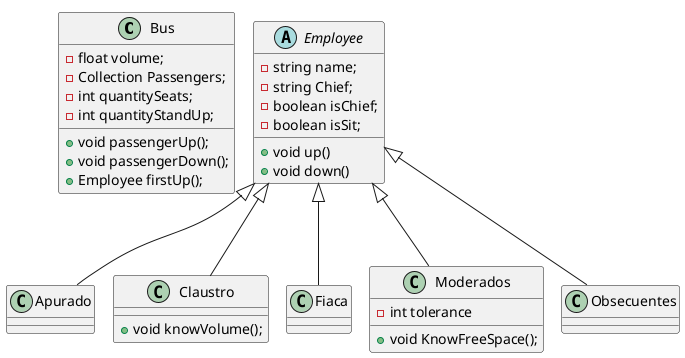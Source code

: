 @startuml
'https://plantuml.com/sequence-diagram

!pragma layout smetana

class Bus{
- float volume;
- Collection Passengers;
- int quantitySeats;
- int quantityStandUp;
+ void passengerUp();
+ void passengerDown();
+ Employee firstUp();

}

Abstract class Employee{
- string name;
- string Chief;
- boolean isChief;
- boolean isSit;

+ void up()
+ void down()
}

class Apurado{
}
class Claustro{

+ void knowVolume();
}
class Fiaca

class Moderados{
- int tolerance
+ void KnowFreeSpace();
}
class Obsecuentes

Employee <|---Apurado
Employee <|---Claustro
Employee <|---Fiaca
Employee <|---Moderados
Employee <|---Obsecuentes



@enduml